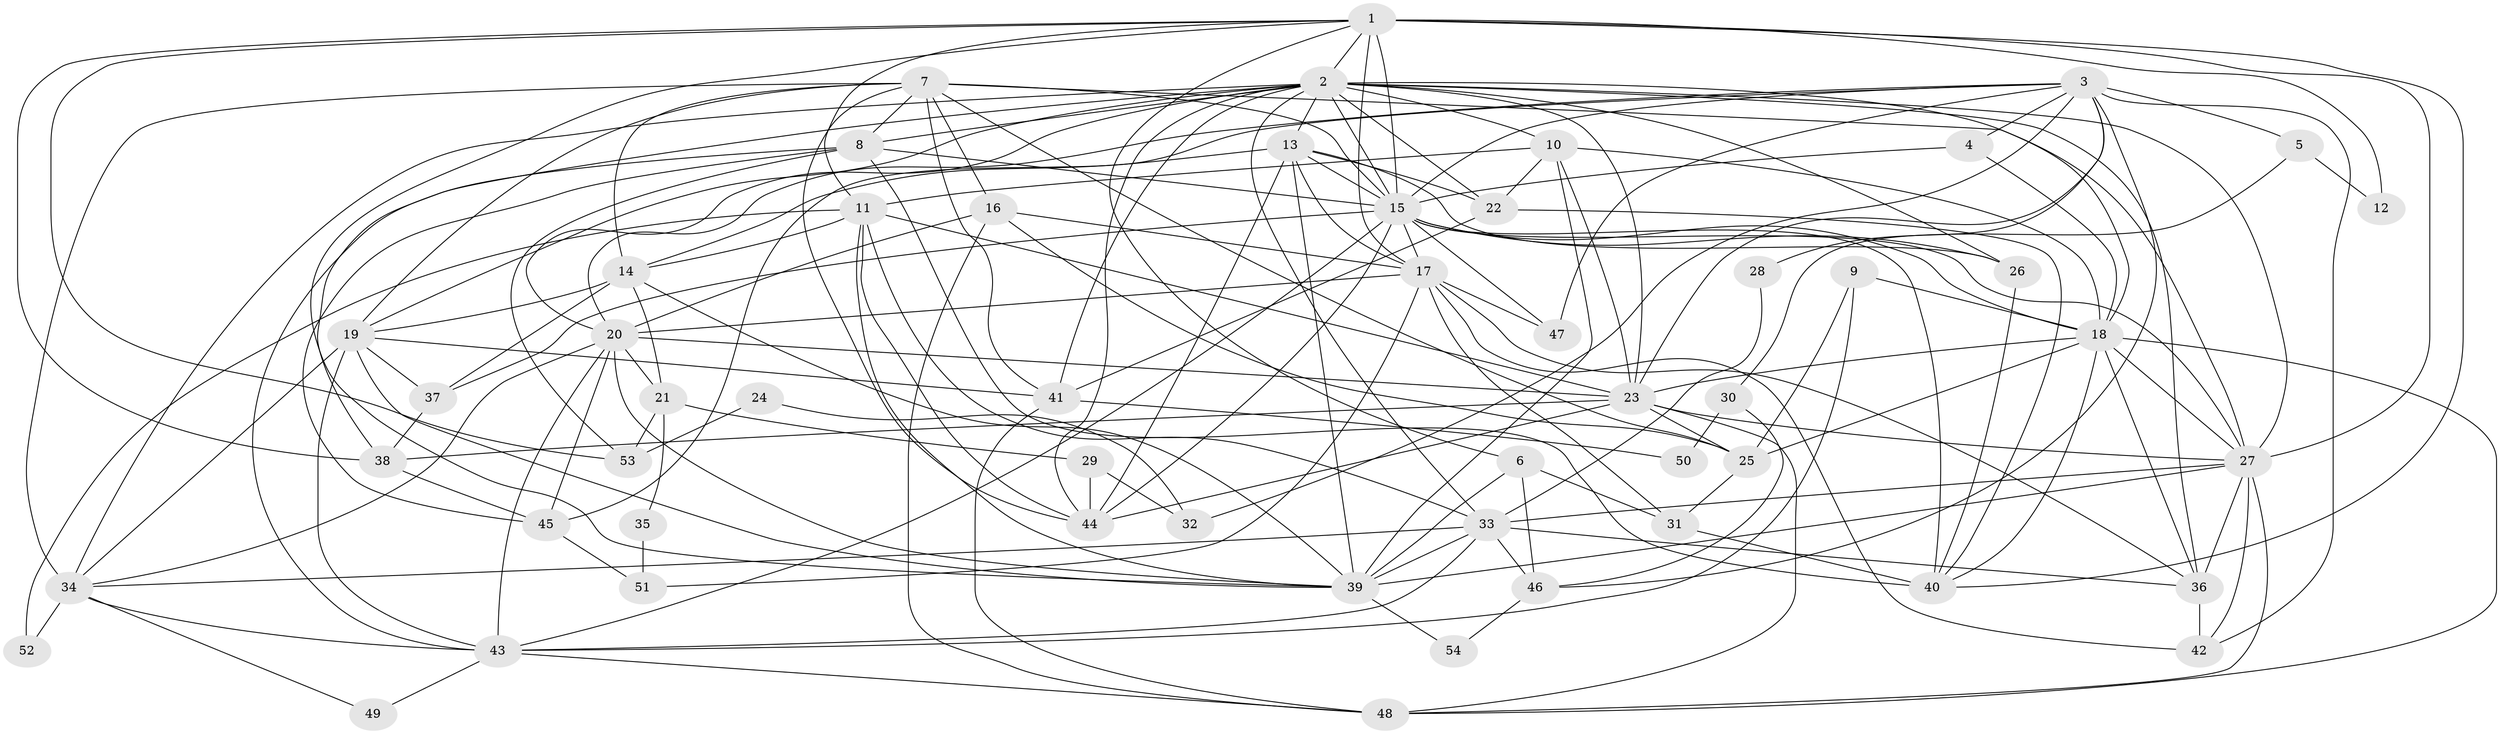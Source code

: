// original degree distribution, {5: 0.12030075187969924, 7: 0.06015037593984962, 3: 0.22556390977443608, 2: 0.16541353383458646, 4: 0.3383458646616541, 9: 0.015037593984962405, 6: 0.06015037593984962, 8: 0.015037593984962405}
// Generated by graph-tools (version 1.1) at 2025/51/03/04/25 22:51:22]
// undirected, 54 vertices, 166 edges
graph export_dot {
  node [color=gray90,style=filled];
  1;
  2;
  3;
  4;
  5;
  6;
  7;
  8;
  9;
  10;
  11;
  12;
  13;
  14;
  15;
  16;
  17;
  18;
  19;
  20;
  21;
  22;
  23;
  24;
  25;
  26;
  27;
  28;
  29;
  30;
  31;
  32;
  33;
  34;
  35;
  36;
  37;
  38;
  39;
  40;
  41;
  42;
  43;
  44;
  45;
  46;
  47;
  48;
  49;
  50;
  51;
  52;
  53;
  54;
  1 -- 2 [weight=1.0];
  1 -- 6 [weight=1.0];
  1 -- 11 [weight=1.0];
  1 -- 12 [weight=2.0];
  1 -- 15 [weight=2.0];
  1 -- 17 [weight=1.0];
  1 -- 27 [weight=1.0];
  1 -- 38 [weight=1.0];
  1 -- 39 [weight=1.0];
  1 -- 40 [weight=1.0];
  1 -- 53 [weight=1.0];
  2 -- 8 [weight=1.0];
  2 -- 10 [weight=2.0];
  2 -- 13 [weight=2.0];
  2 -- 15 [weight=1.0];
  2 -- 18 [weight=2.0];
  2 -- 19 [weight=1.0];
  2 -- 20 [weight=1.0];
  2 -- 22 [weight=1.0];
  2 -- 23 [weight=1.0];
  2 -- 26 [weight=1.0];
  2 -- 27 [weight=2.0];
  2 -- 33 [weight=1.0];
  2 -- 34 [weight=2.0];
  2 -- 36 [weight=1.0];
  2 -- 38 [weight=1.0];
  2 -- 41 [weight=1.0];
  2 -- 44 [weight=1.0];
  3 -- 4 [weight=1.0];
  3 -- 5 [weight=1.0];
  3 -- 15 [weight=1.0];
  3 -- 20 [weight=1.0];
  3 -- 23 [weight=1.0];
  3 -- 28 [weight=1.0];
  3 -- 32 [weight=1.0];
  3 -- 42 [weight=1.0];
  3 -- 45 [weight=1.0];
  3 -- 46 [weight=1.0];
  3 -- 47 [weight=1.0];
  4 -- 15 [weight=1.0];
  4 -- 18 [weight=1.0];
  5 -- 12 [weight=1.0];
  5 -- 30 [weight=1.0];
  6 -- 31 [weight=1.0];
  6 -- 39 [weight=1.0];
  6 -- 46 [weight=1.0];
  7 -- 8 [weight=1.0];
  7 -- 14 [weight=1.0];
  7 -- 15 [weight=3.0];
  7 -- 16 [weight=1.0];
  7 -- 19 [weight=1.0];
  7 -- 25 [weight=1.0];
  7 -- 27 [weight=1.0];
  7 -- 34 [weight=1.0];
  7 -- 41 [weight=1.0];
  7 -- 44 [weight=1.0];
  8 -- 15 [weight=1.0];
  8 -- 40 [weight=2.0];
  8 -- 43 [weight=1.0];
  8 -- 45 [weight=1.0];
  8 -- 53 [weight=1.0];
  9 -- 18 [weight=1.0];
  9 -- 25 [weight=2.0];
  9 -- 43 [weight=1.0];
  10 -- 11 [weight=1.0];
  10 -- 18 [weight=1.0];
  10 -- 22 [weight=1.0];
  10 -- 23 [weight=1.0];
  10 -- 39 [weight=1.0];
  11 -- 14 [weight=1.0];
  11 -- 23 [weight=1.0];
  11 -- 33 [weight=1.0];
  11 -- 39 [weight=1.0];
  11 -- 44 [weight=1.0];
  11 -- 52 [weight=1.0];
  13 -- 14 [weight=1.0];
  13 -- 15 [weight=1.0];
  13 -- 17 [weight=1.0];
  13 -- 22 [weight=3.0];
  13 -- 26 [weight=1.0];
  13 -- 39 [weight=1.0];
  13 -- 44 [weight=1.0];
  14 -- 19 [weight=1.0];
  14 -- 21 [weight=1.0];
  14 -- 37 [weight=1.0];
  14 -- 39 [weight=1.0];
  15 -- 17 [weight=1.0];
  15 -- 18 [weight=2.0];
  15 -- 26 [weight=1.0];
  15 -- 27 [weight=1.0];
  15 -- 37 [weight=1.0];
  15 -- 40 [weight=1.0];
  15 -- 43 [weight=2.0];
  15 -- 44 [weight=1.0];
  15 -- 47 [weight=1.0];
  16 -- 17 [weight=1.0];
  16 -- 20 [weight=1.0];
  16 -- 25 [weight=1.0];
  16 -- 48 [weight=2.0];
  17 -- 20 [weight=1.0];
  17 -- 31 [weight=1.0];
  17 -- 36 [weight=1.0];
  17 -- 42 [weight=1.0];
  17 -- 47 [weight=1.0];
  17 -- 51 [weight=1.0];
  18 -- 23 [weight=1.0];
  18 -- 25 [weight=1.0];
  18 -- 27 [weight=1.0];
  18 -- 36 [weight=1.0];
  18 -- 40 [weight=1.0];
  18 -- 48 [weight=1.0];
  19 -- 34 [weight=1.0];
  19 -- 37 [weight=1.0];
  19 -- 39 [weight=1.0];
  19 -- 41 [weight=1.0];
  19 -- 43 [weight=2.0];
  20 -- 21 [weight=1.0];
  20 -- 23 [weight=1.0];
  20 -- 34 [weight=2.0];
  20 -- 39 [weight=1.0];
  20 -- 43 [weight=1.0];
  20 -- 45 [weight=1.0];
  21 -- 29 [weight=1.0];
  21 -- 35 [weight=1.0];
  21 -- 53 [weight=1.0];
  22 -- 40 [weight=1.0];
  22 -- 41 [weight=1.0];
  23 -- 25 [weight=1.0];
  23 -- 27 [weight=1.0];
  23 -- 38 [weight=1.0];
  23 -- 44 [weight=1.0];
  23 -- 48 [weight=2.0];
  24 -- 32 [weight=1.0];
  24 -- 53 [weight=1.0];
  25 -- 31 [weight=1.0];
  26 -- 40 [weight=1.0];
  27 -- 33 [weight=1.0];
  27 -- 36 [weight=2.0];
  27 -- 39 [weight=2.0];
  27 -- 42 [weight=1.0];
  27 -- 48 [weight=1.0];
  28 -- 33 [weight=1.0];
  29 -- 32 [weight=1.0];
  29 -- 44 [weight=1.0];
  30 -- 46 [weight=1.0];
  30 -- 50 [weight=1.0];
  31 -- 40 [weight=1.0];
  33 -- 34 [weight=1.0];
  33 -- 36 [weight=1.0];
  33 -- 39 [weight=1.0];
  33 -- 43 [weight=1.0];
  33 -- 46 [weight=1.0];
  34 -- 43 [weight=1.0];
  34 -- 49 [weight=1.0];
  34 -- 52 [weight=1.0];
  35 -- 51 [weight=1.0];
  36 -- 42 [weight=2.0];
  37 -- 38 [weight=1.0];
  38 -- 45 [weight=1.0];
  39 -- 54 [weight=1.0];
  41 -- 48 [weight=1.0];
  41 -- 50 [weight=1.0];
  43 -- 48 [weight=1.0];
  43 -- 49 [weight=1.0];
  45 -- 51 [weight=1.0];
  46 -- 54 [weight=1.0];
}
